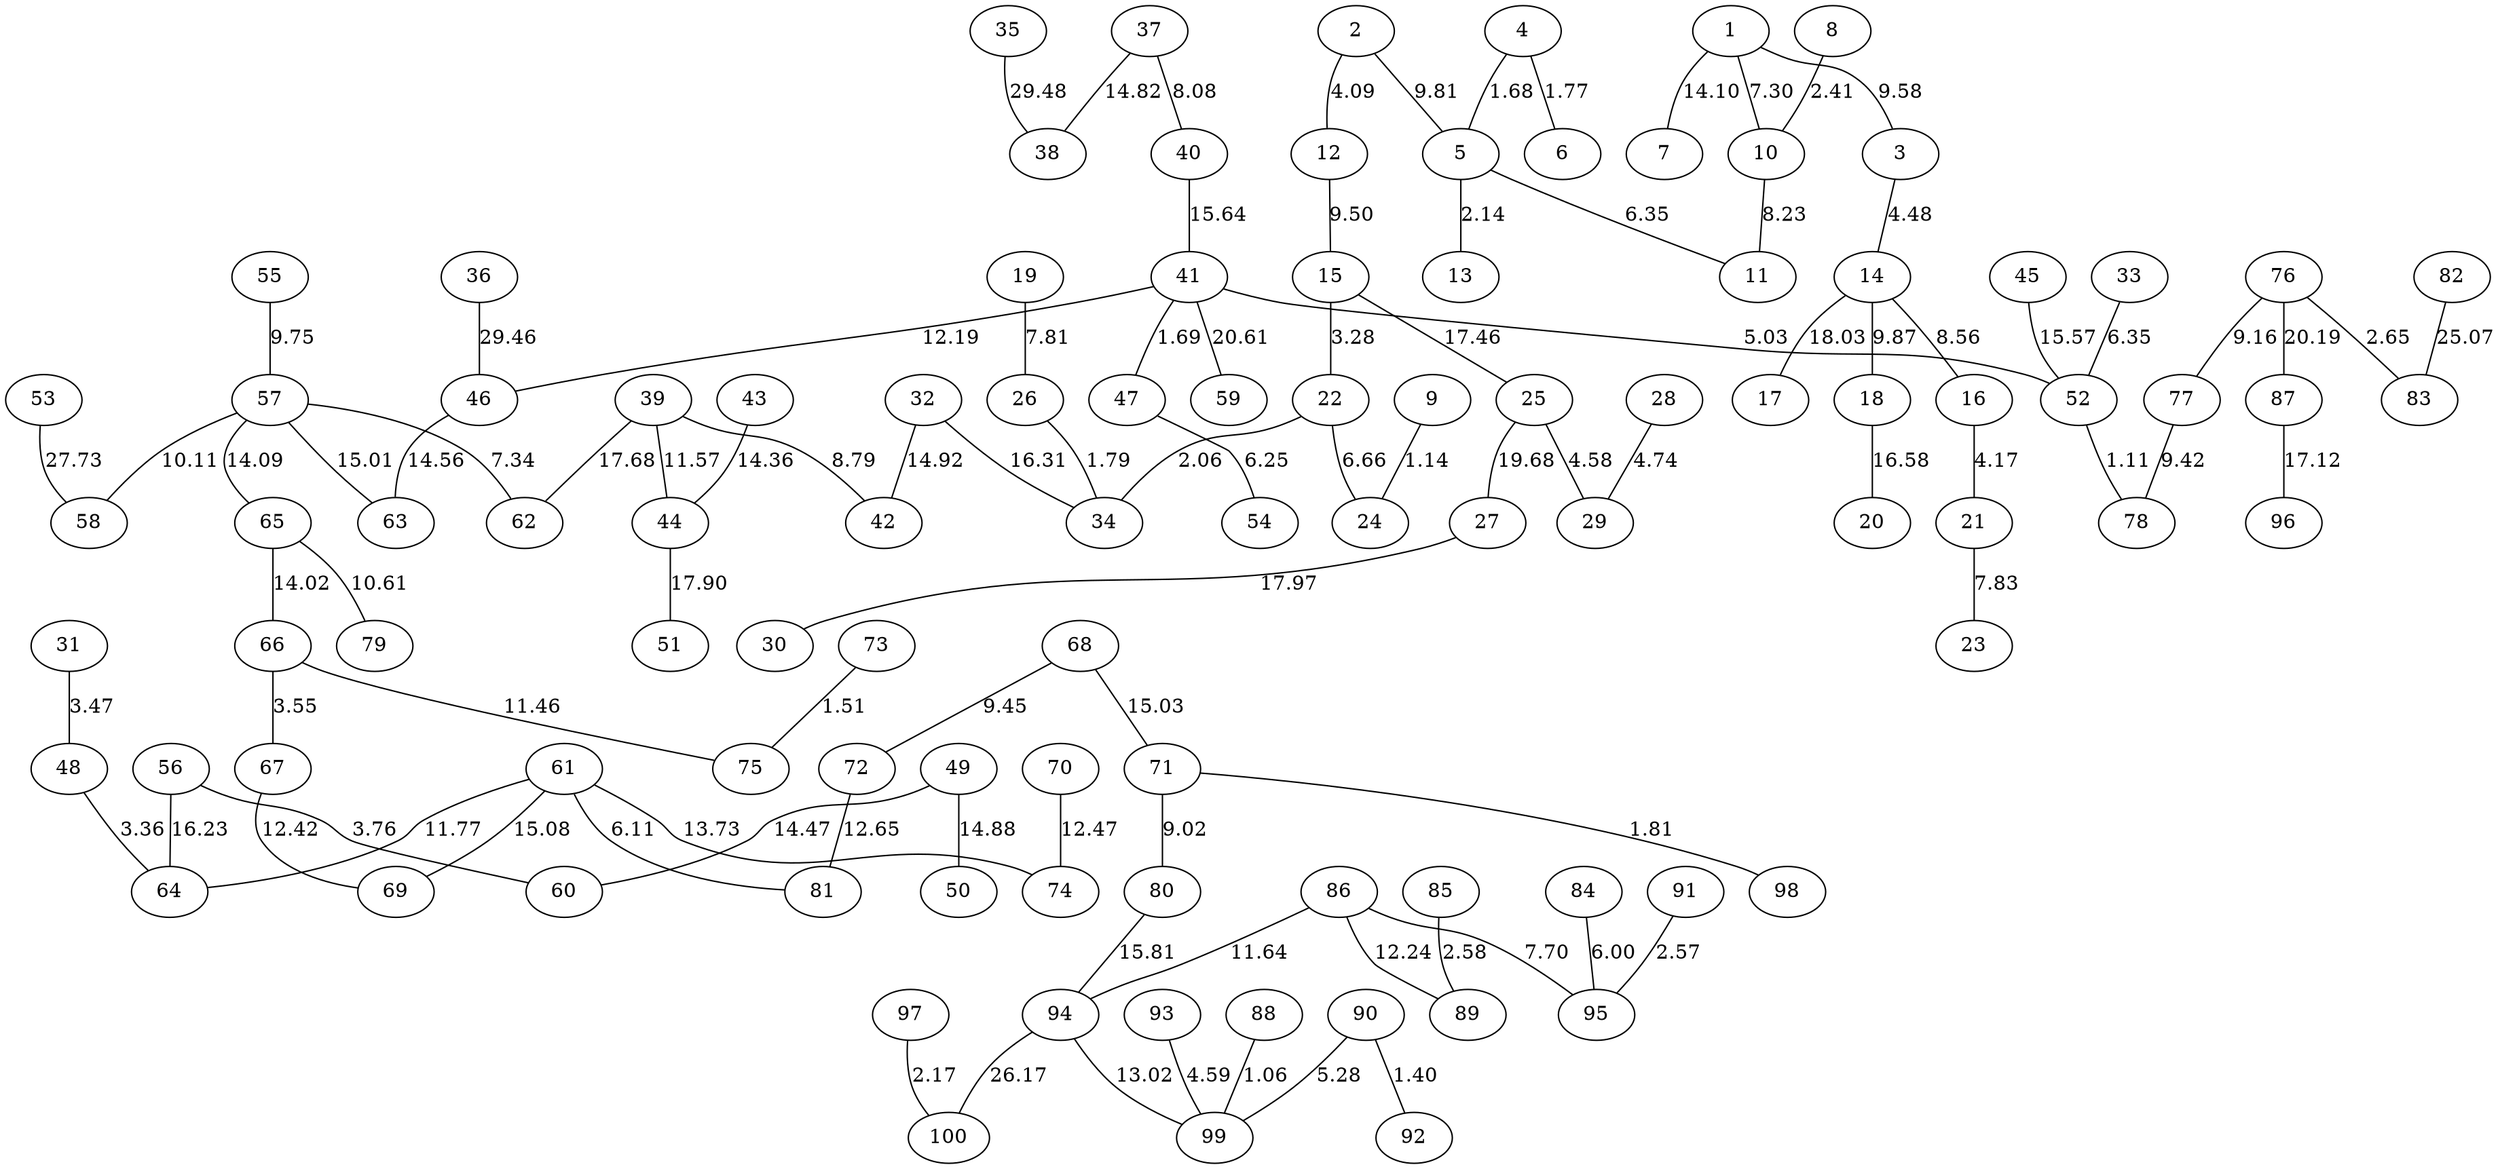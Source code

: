 graph {
35--38[label=29.48]
36--46[label=29.46]
53--58[label=27.73]
94--100[label=26.17]
82--83[label=25.07]
41--59[label=20.61]
76--87[label=20.19]
25--27[label=19.68]
14--17[label=18.03]
27--30[label=17.97]
44--51[label=17.90]
39--62[label=17.68]
15--25[label=17.46]
87--96[label=17.12]
18--20[label=16.58]
32--34[label=16.31]
56--64[label=16.23]
80--94[label=15.81]
40--41[label=15.64]
45--52[label=15.57]
61--69[label=15.08]
68--71[label=15.03]
57--63[label=15.01]
32--42[label=14.92]
49--50[label=14.88]
37--38[label=14.82]
46--63[label=14.56]
49--60[label=14.47]
43--44[label=14.36]
1--7[label=14.10]
57--65[label=14.09]
65--66[label=14.02]
61--74[label=13.73]
94--99[label=13.02]
72--81[label=12.65]
70--74[label=12.47]
67--69[label=12.42]
86--89[label=12.24]
41--46[label=12.19]
61--64[label=11.77]
86--94[label=11.64]
39--44[label=11.57]
66--75[label=11.46]
65--79[label=10.61]
57--58[label=10.11]
14--18[label=9.87]
2--5[label=9.81]
55--57[label=9.75]
1--3[label=9.58]
12--15[label=9.50]
68--72[label=9.45]
77--78[label=9.42]
76--77[label=9.16]
71--80[label=9.02]
39--42[label=8.79]
14--16[label=8.56]
10--11[label=8.23]
37--40[label=8.08]
21--23[label=7.83]
19--26[label=7.81]
86--95[label=7.70]
57--62[label=7.34]
1--10[label=7.30]
22--24[label=6.66]
33--52[label=6.35]
5--11[label=6.35]
47--54[label=6.25]
61--81[label=6.11]
84--95[label=6.00]
90--99[label=5.28]
41--52[label=5.03]
28--29[label=4.74]
93--99[label=4.59]
25--29[label=4.58]
3--14[label=4.48]
16--21[label=4.17]
2--12[label=4.09]
56--60[label=3.76]
66--67[label=3.55]
31--48[label=3.47]
48--64[label=3.36]
15--22[label=3.28]
76--83[label=2.65]
85--89[label=2.58]
91--95[label=2.57]
8--10[label=2.41]
97--100[label=2.17]
5--13[label=2.14]
22--34[label=2.06]
71--98[label=1.81]
26--34[label=1.79]
4--6[label=1.77]
41--47[label=1.69]
4--5[label=1.68]
73--75[label=1.51]
90--92[label=1.40]
9--24[label=1.14]
52--78[label=1.11]
88--99[label=1.06]
}
